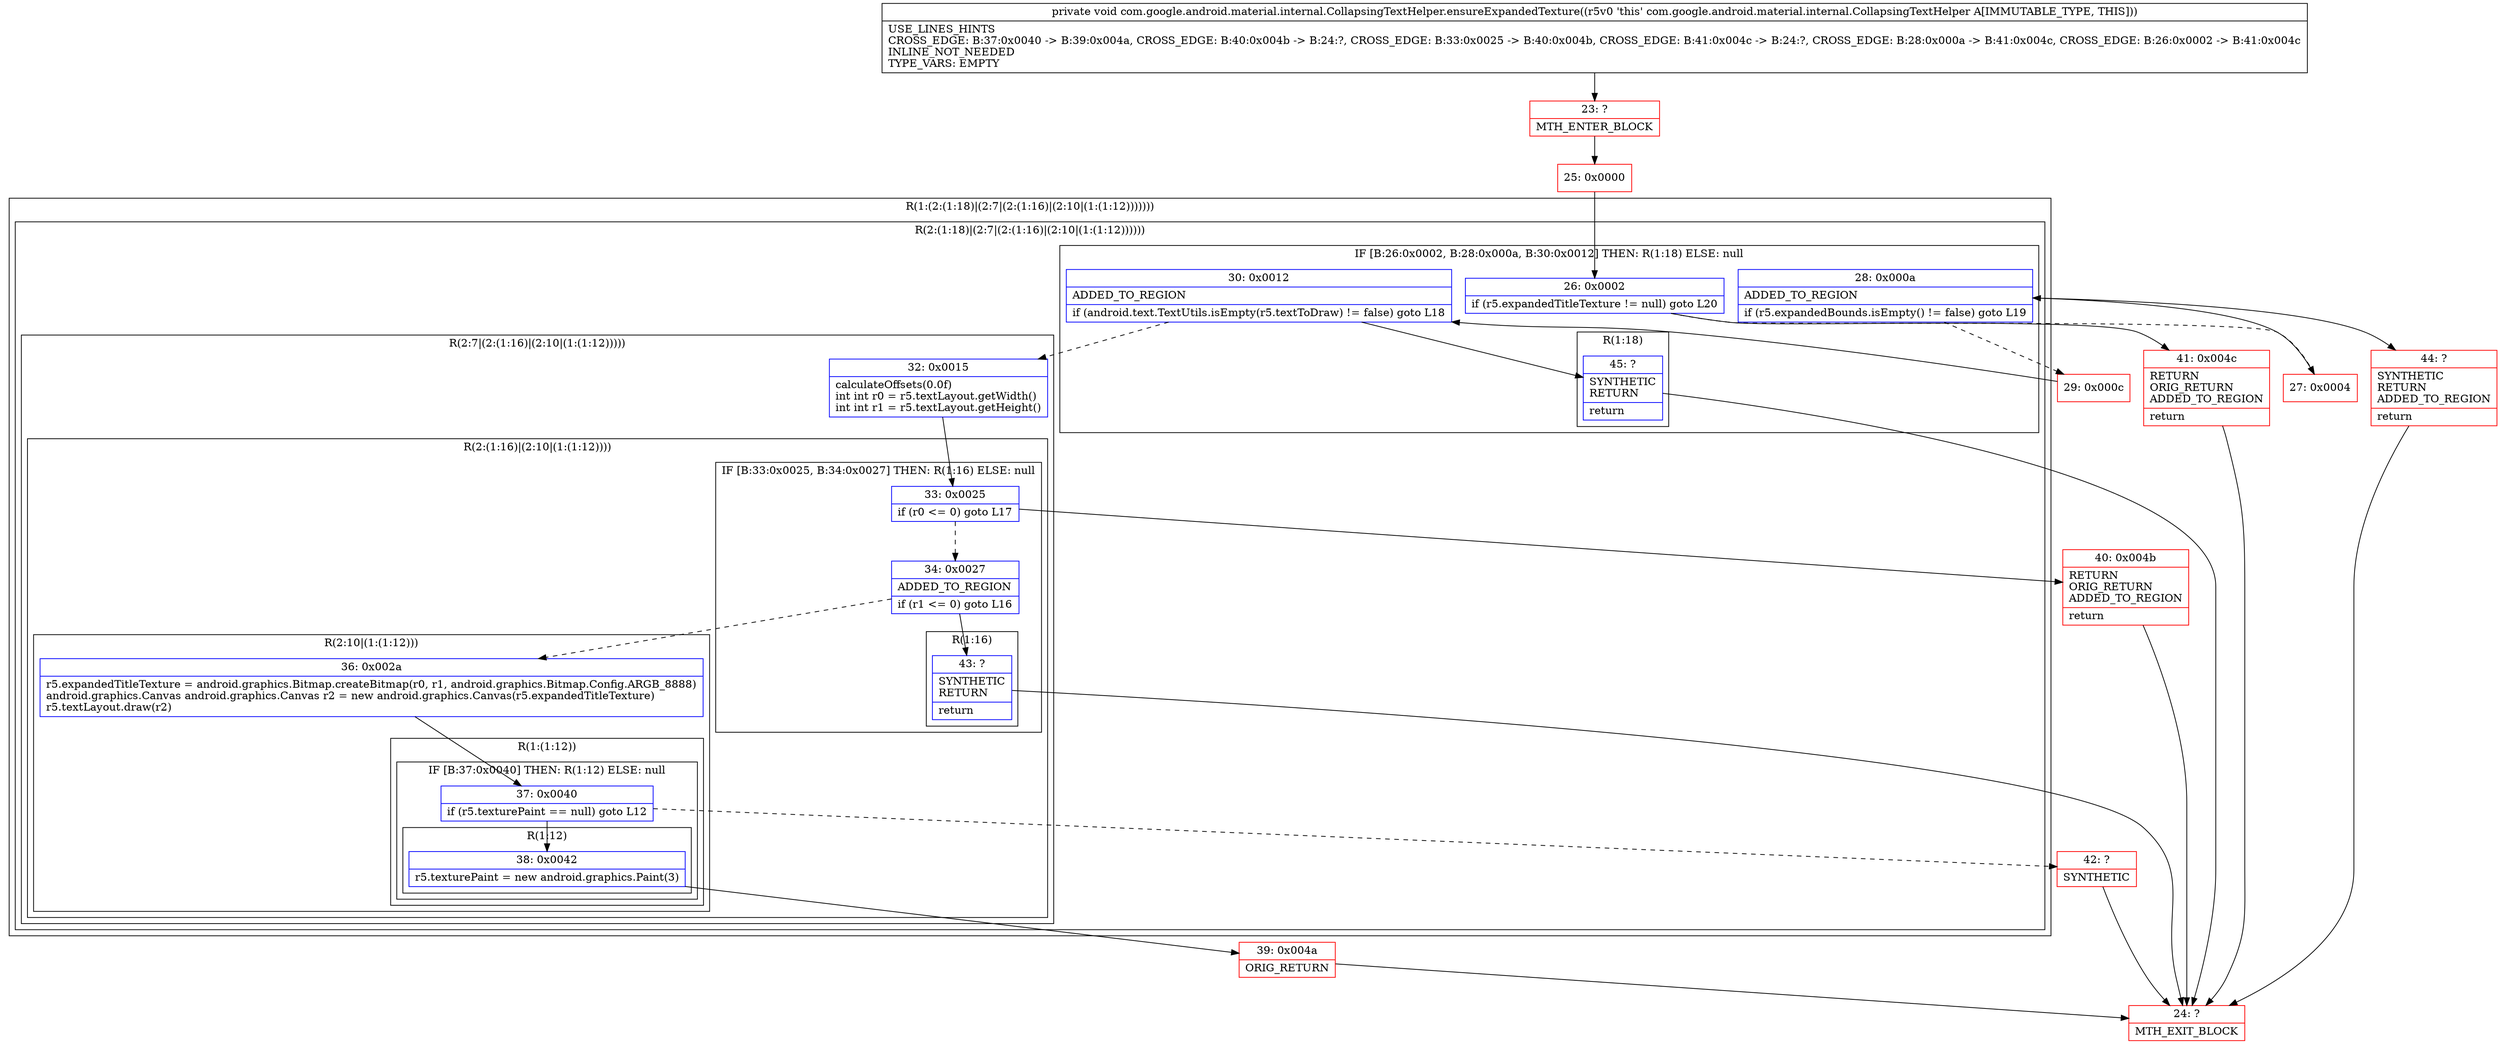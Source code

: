 digraph "CFG forcom.google.android.material.internal.CollapsingTextHelper.ensureExpandedTexture()V" {
subgraph cluster_Region_374395813 {
label = "R(1:(2:(1:18)|(2:7|(2:(1:16)|(2:10|(1:(1:12)))))))";
node [shape=record,color=blue];
subgraph cluster_Region_1341958529 {
label = "R(2:(1:18)|(2:7|(2:(1:16)|(2:10|(1:(1:12))))))";
node [shape=record,color=blue];
subgraph cluster_IfRegion_1090337515 {
label = "IF [B:26:0x0002, B:28:0x000a, B:30:0x0012] THEN: R(1:18) ELSE: null";
node [shape=record,color=blue];
Node_26 [shape=record,label="{26\:\ 0x0002|if (r5.expandedTitleTexture != null) goto L20\l}"];
Node_28 [shape=record,label="{28\:\ 0x000a|ADDED_TO_REGION\l|if (r5.expandedBounds.isEmpty() != false) goto L19\l}"];
Node_30 [shape=record,label="{30\:\ 0x0012|ADDED_TO_REGION\l|if (android.text.TextUtils.isEmpty(r5.textToDraw) != false) goto L18\l}"];
subgraph cluster_Region_1800517867 {
label = "R(1:18)";
node [shape=record,color=blue];
Node_45 [shape=record,label="{45\:\ ?|SYNTHETIC\lRETURN\l|return\l}"];
}
}
subgraph cluster_Region_2124381027 {
label = "R(2:7|(2:(1:16)|(2:10|(1:(1:12)))))";
node [shape=record,color=blue];
Node_32 [shape=record,label="{32\:\ 0x0015|calculateOffsets(0.0f)\lint int r0 = r5.textLayout.getWidth()\lint int r1 = r5.textLayout.getHeight()\l}"];
subgraph cluster_Region_2072806367 {
label = "R(2:(1:16)|(2:10|(1:(1:12))))";
node [shape=record,color=blue];
subgraph cluster_IfRegion_1110948930 {
label = "IF [B:33:0x0025, B:34:0x0027] THEN: R(1:16) ELSE: null";
node [shape=record,color=blue];
Node_33 [shape=record,label="{33\:\ 0x0025|if (r0 \<= 0) goto L17\l}"];
Node_34 [shape=record,label="{34\:\ 0x0027|ADDED_TO_REGION\l|if (r1 \<= 0) goto L16\l}"];
subgraph cluster_Region_1360436622 {
label = "R(1:16)";
node [shape=record,color=blue];
Node_43 [shape=record,label="{43\:\ ?|SYNTHETIC\lRETURN\l|return\l}"];
}
}
subgraph cluster_Region_372714705 {
label = "R(2:10|(1:(1:12)))";
node [shape=record,color=blue];
Node_36 [shape=record,label="{36\:\ 0x002a|r5.expandedTitleTexture = android.graphics.Bitmap.createBitmap(r0, r1, android.graphics.Bitmap.Config.ARGB_8888)\landroid.graphics.Canvas android.graphics.Canvas r2 = new android.graphics.Canvas(r5.expandedTitleTexture)\lr5.textLayout.draw(r2)\l}"];
subgraph cluster_Region_2023087909 {
label = "R(1:(1:12))";
node [shape=record,color=blue];
subgraph cluster_IfRegion_518370876 {
label = "IF [B:37:0x0040] THEN: R(1:12) ELSE: null";
node [shape=record,color=blue];
Node_37 [shape=record,label="{37\:\ 0x0040|if (r5.texturePaint == null) goto L12\l}"];
subgraph cluster_Region_23616580 {
label = "R(1:12)";
node [shape=record,color=blue];
Node_38 [shape=record,label="{38\:\ 0x0042|r5.texturePaint = new android.graphics.Paint(3)\l}"];
}
}
}
}
}
}
}
}
Node_23 [shape=record,color=red,label="{23\:\ ?|MTH_ENTER_BLOCK\l}"];
Node_25 [shape=record,color=red,label="{25\:\ 0x0000}"];
Node_27 [shape=record,color=red,label="{27\:\ 0x0004}"];
Node_29 [shape=record,color=red,label="{29\:\ 0x000c}"];
Node_39 [shape=record,color=red,label="{39\:\ 0x004a|ORIG_RETURN\l}"];
Node_24 [shape=record,color=red,label="{24\:\ ?|MTH_EXIT_BLOCK\l}"];
Node_42 [shape=record,color=red,label="{42\:\ ?|SYNTHETIC\l}"];
Node_40 [shape=record,color=red,label="{40\:\ 0x004b|RETURN\lORIG_RETURN\lADDED_TO_REGION\l|return\l}"];
Node_44 [shape=record,color=red,label="{44\:\ ?|SYNTHETIC\lRETURN\lADDED_TO_REGION\l|return\l}"];
Node_41 [shape=record,color=red,label="{41\:\ 0x004c|RETURN\lORIG_RETURN\lADDED_TO_REGION\l|return\l}"];
MethodNode[shape=record,label="{private void com.google.android.material.internal.CollapsingTextHelper.ensureExpandedTexture((r5v0 'this' com.google.android.material.internal.CollapsingTextHelper A[IMMUTABLE_TYPE, THIS]))  | USE_LINES_HINTS\lCROSS_EDGE: B:37:0x0040 \-\> B:39:0x004a, CROSS_EDGE: B:40:0x004b \-\> B:24:?, CROSS_EDGE: B:33:0x0025 \-\> B:40:0x004b, CROSS_EDGE: B:41:0x004c \-\> B:24:?, CROSS_EDGE: B:28:0x000a \-\> B:41:0x004c, CROSS_EDGE: B:26:0x0002 \-\> B:41:0x004c\lINLINE_NOT_NEEDED\lTYPE_VARS: EMPTY\l}"];
MethodNode -> Node_23;Node_26 -> Node_27[style=dashed];
Node_26 -> Node_41;
Node_28 -> Node_29[style=dashed];
Node_28 -> Node_44;
Node_30 -> Node_32[style=dashed];
Node_30 -> Node_45;
Node_45 -> Node_24;
Node_32 -> Node_33;
Node_33 -> Node_34[style=dashed];
Node_33 -> Node_40;
Node_34 -> Node_36[style=dashed];
Node_34 -> Node_43;
Node_43 -> Node_24;
Node_36 -> Node_37;
Node_37 -> Node_38;
Node_37 -> Node_42[style=dashed];
Node_38 -> Node_39;
Node_23 -> Node_25;
Node_25 -> Node_26;
Node_27 -> Node_28;
Node_29 -> Node_30;
Node_39 -> Node_24;
Node_42 -> Node_24;
Node_40 -> Node_24;
Node_44 -> Node_24;
Node_41 -> Node_24;
}

